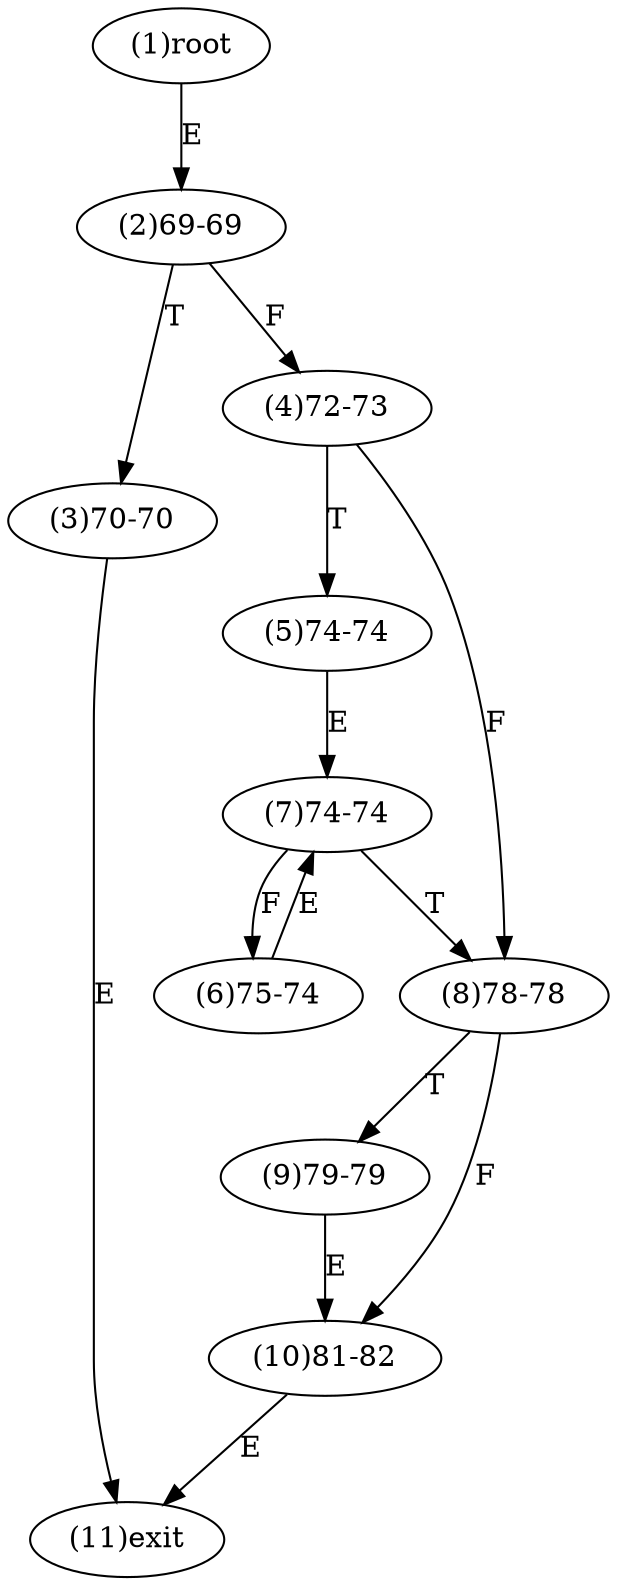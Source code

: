 digraph "" { 
1[ label="(1)root"];
2[ label="(2)69-69"];
3[ label="(3)70-70"];
4[ label="(4)72-73"];
5[ label="(5)74-74"];
6[ label="(6)75-74"];
7[ label="(7)74-74"];
8[ label="(8)78-78"];
9[ label="(9)79-79"];
10[ label="(10)81-82"];
11[ label="(11)exit"];
1->2[ label="E"];
2->4[ label="F"];
2->3[ label="T"];
3->11[ label="E"];
4->8[ label="F"];
4->5[ label="T"];
5->7[ label="E"];
6->7[ label="E"];
7->6[ label="F"];
7->8[ label="T"];
8->10[ label="F"];
8->9[ label="T"];
9->10[ label="E"];
10->11[ label="E"];
}